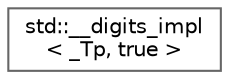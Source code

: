 digraph "Graphical Class Hierarchy"
{
 // LATEX_PDF_SIZE
  bgcolor="transparent";
  edge [fontname=Helvetica,fontsize=10,labelfontname=Helvetica,labelfontsize=10];
  node [fontname=Helvetica,fontsize=10,shape=box,height=0.2,width=0.4];
  rankdir="LR";
  Node0 [id="Node000000",label="std::__digits_impl\l\< _Tp, true \>",height=0.2,width=0.4,color="grey40", fillcolor="white", style="filled",URL="$structstd_1_1____digits__impl_3_01___tp_00_01true_01_4.html",tooltip=" "];
}
